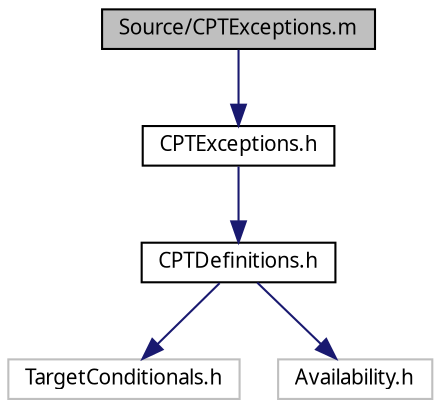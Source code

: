 digraph "Source/CPTExceptions.m"
{
 // LATEX_PDF_SIZE
  bgcolor="transparent";
  edge [fontname="Lucinda Grande",fontsize="10",labelfontname="Lucinda Grande",labelfontsize="10"];
  node [fontname="Lucinda Grande",fontsize="10",shape=record];
  Node1 [label="Source/CPTExceptions.m",height=0.2,width=0.4,color="black", fillcolor="grey75", style="filled", fontcolor="black",tooltip=" "];
  Node1 -> Node2 [color="midnightblue",fontsize="10",style="solid",fontname="Lucinda Grande"];
  Node2 [label="CPTExceptions.h",height=0.2,width=0.4,color="black",URL="$_c_p_t_exceptions_8h.html",tooltip=" "];
  Node2 -> Node3 [color="midnightblue",fontsize="10",style="solid",fontname="Lucinda Grande"];
  Node3 [label="CPTDefinitions.h",height=0.2,width=0.4,color="black",URL="$_c_p_t_definitions_8h.html",tooltip=" "];
  Node3 -> Node4 [color="midnightblue",fontsize="10",style="solid",fontname="Lucinda Grande"];
  Node4 [label="TargetConditionals.h",height=0.2,width=0.4,color="grey75",tooltip=" "];
  Node3 -> Node5 [color="midnightblue",fontsize="10",style="solid",fontname="Lucinda Grande"];
  Node5 [label="Availability.h",height=0.2,width=0.4,color="grey75",tooltip=" "];
}
